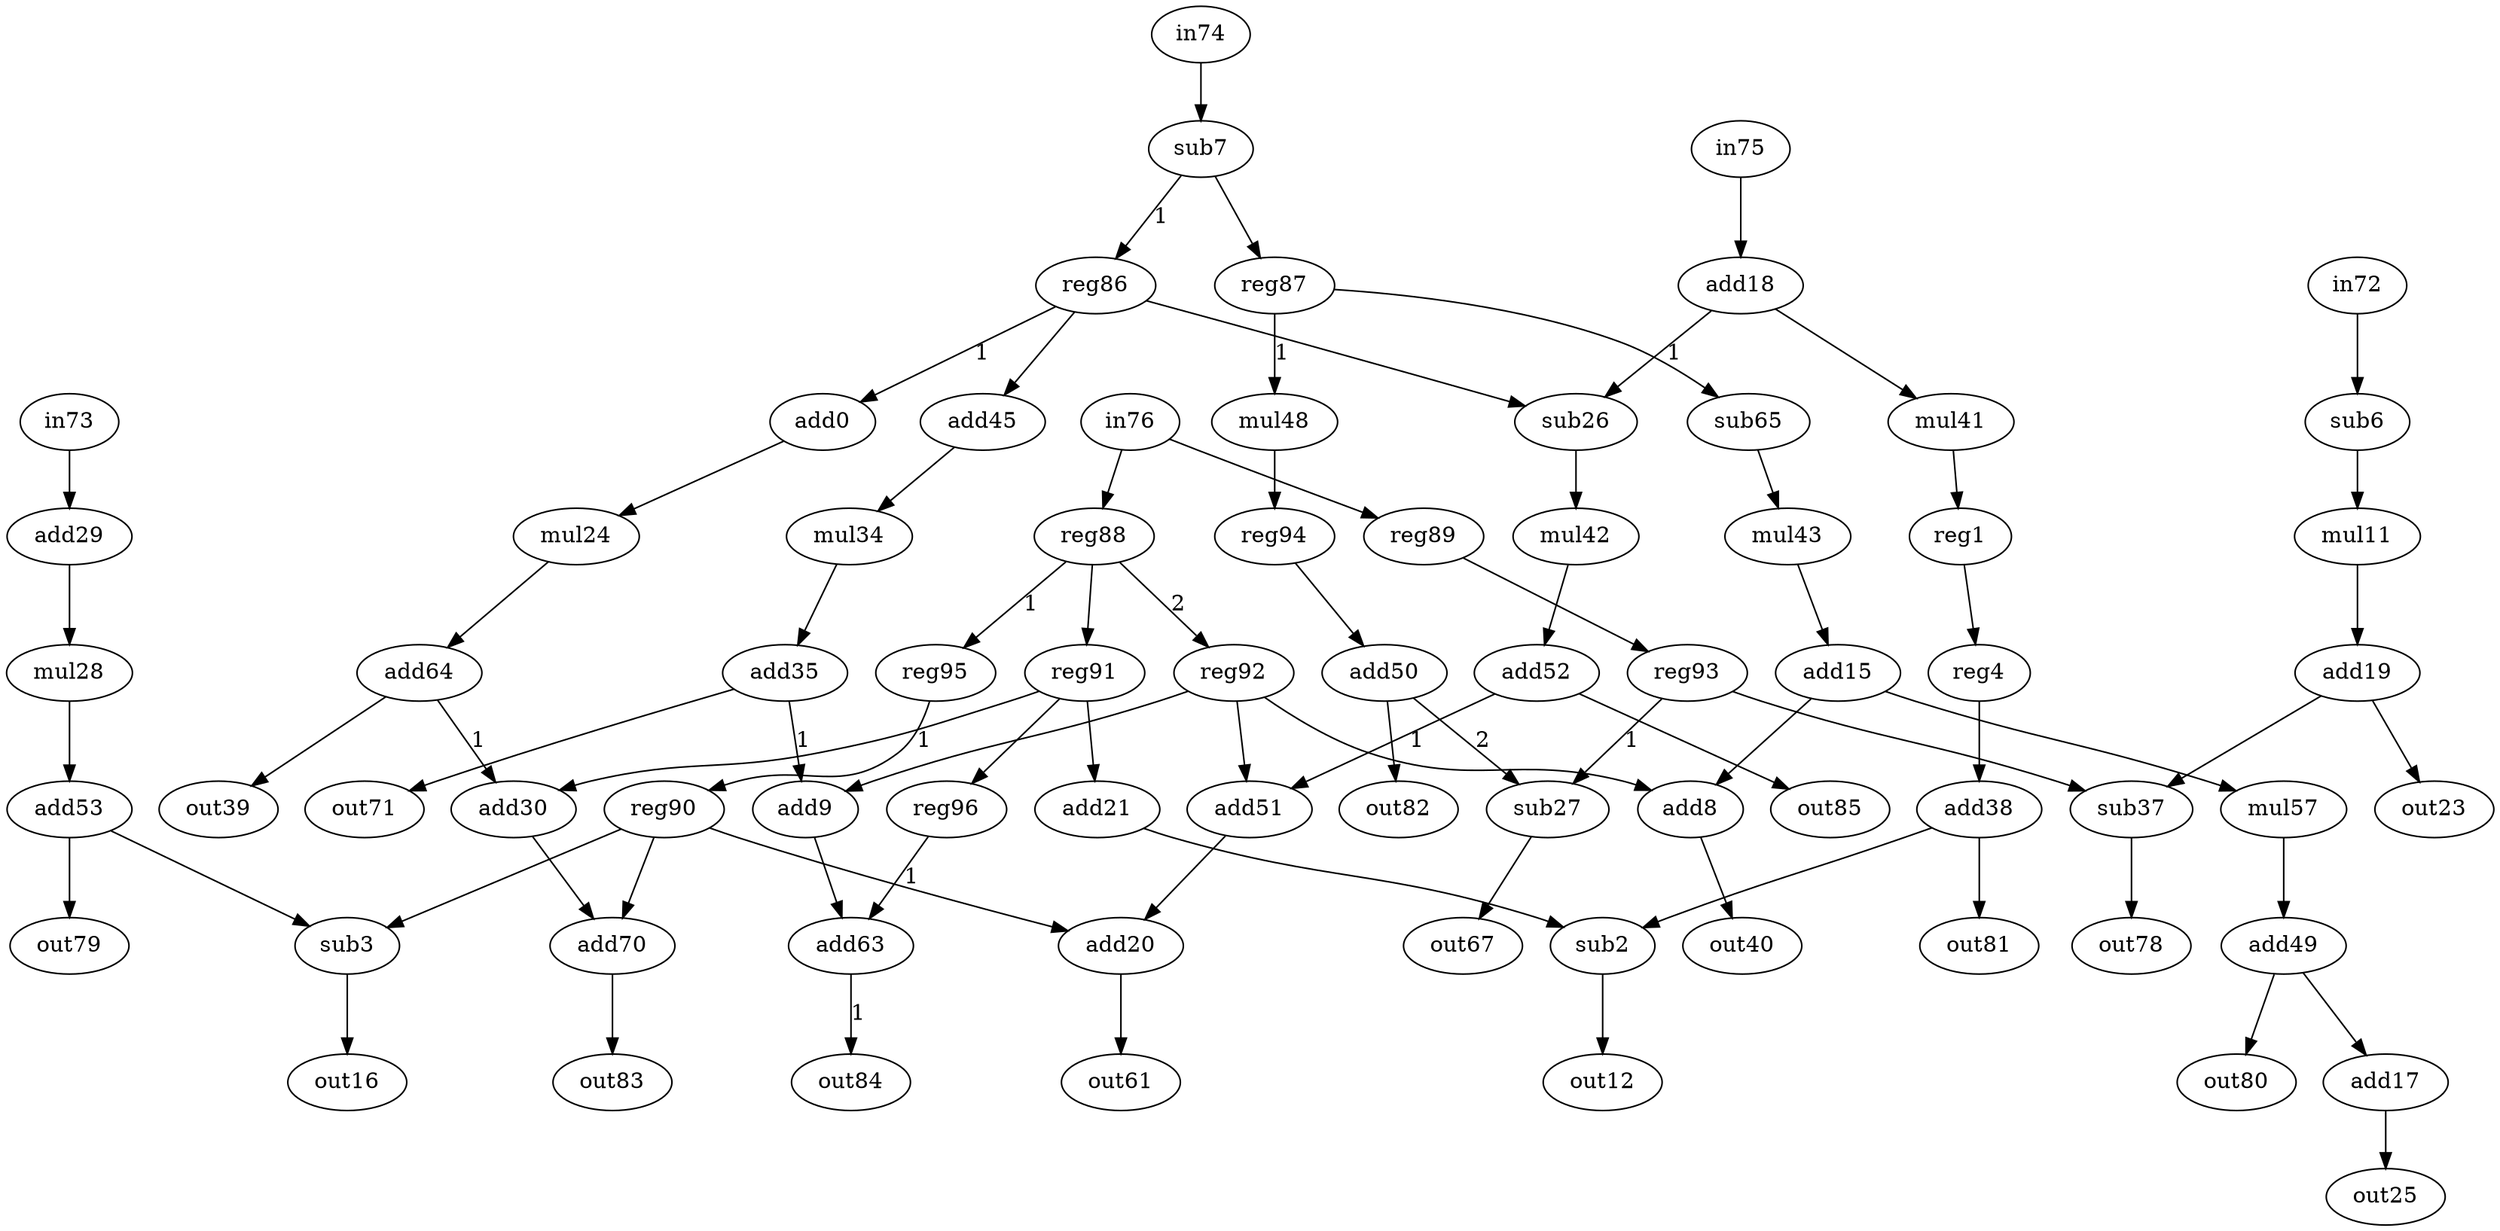 strict digraph "collapse_pyr" {
0 [alap=3, asap=3, label=add0, op=addi, value=2];
1 [alap=3, asap=3, label=reg1, op=reg];
2 [alap=6, asap=6, label=sub2, op=sub];
3 [alap=4, asap=4, label=sub3, op=sub];
4 [alap=4, asap=4, label=reg4, op=reg];
6 [alap=1, asap=1, label=sub6, op=subi, value=2];
7 [alap=1, asap=1, label=sub7, op=subi, value=2];
8 [alap=6, asap=6, label=add8, op=add];
9 [alap=6, asap=6, label=add9, op=add];
11 [alap=2, asap=2, label=mul11, op=muli, value=2];
12 [alap=7, asap=7, label=out12, op=out];
15 [alap=5, asap=5, label=add15, op=addi, value=2];
16 [alap=5, asap=5, label=out16, op=out];
17 [alap=8, asap=8, label=add17, op=addi, value=2];
18 [alap=1, asap=1, label=add18, op=addi, value=2];
19 [alap=3, asap=3, label=add19, op=addi, value=2];
20 [alap=7, asap=7, label=add20, op=add];
21 [alap=5, asap=3, label=add21, op=addi, value=2];
23 [alap=4, asap=4, label=out23, op=out];
24 [alap=4, asap=4, label=mul24, op=muli, value=2];
25 [alap=9, asap=9, label=out25, op=out];
26 [alap=3, asap=3, label=sub26, op=sub];
27 [alap=6, asap=6, label=sub27, op=sub];
28 [alap=2, asap=2, label=mul28, op=muli, value=2];
29 [alap=1, asap=1, label=add29, op=addi, value=2];
30 [alap=6, asap=6, label=add30, op=add];
34 [alap=4, asap=4, label=mul34, op=muli, value=2];
35 [alap=5, asap=5, label=add35, op=addi, value=2];
37 [alap=4, asap=4, label=sub37, op=sub];
38 [alap=5, asap=5, label=add38, op=addi, value=2];
39 [alap=6, asap=6, label=out39, op=out];
40 [alap=7, asap=7, label=out40, op=out];
41 [alap=2, asap=2, label=mul41, op=muli, value=2];
42 [alap=4, asap=4, label=mul42, op=muli, value=2];
43 [alap=4, asap=4, label=mul43, op=muli, value=2];
45 [alap=3, asap=3, label=add45, op=addi, value=2];
48 [alap=3, asap=3, label=mul48, op=muli, value=2];
49 [alap=7, asap=7, label=add49, op=addi, value=2];
50 [alap=5, asap=5, label=add50, op=addi, value=2];
51 [alap=6, asap=6, label=add51, op=add];
52 [alap=5, asap=5, label=add52, op=addi, value=2];
53 [alap=3, asap=3, label=add53, op=addi, value=2];
57 [alap=6, asap=6, label=mul57, op=muli, value=2];
61 [alap=8, asap=8, label=out61, op=out];
63 [alap=7, asap=7, label=add63, op=add];
64 [alap=5, asap=5, label=add64, op=addi, value=2];
65 [alap=3, asap=3, label=sub65, op=subi, value=2];
67 [alap=7, asap=7, label=out67, op=out];
70 [alap=7, asap=7, label=add70, op=add];
71 [alap=6, asap=6, label=out71, op=out];
72 [alap=0, asap=0, label=in72, op=in];
73 [alap=0, asap=0, label=in73, op=in];
74 [alap=0, asap=0, label=in74, op=in];
75 [alap=0, asap=0, label=in75, op=in];
76 [alap=0, asap=0, label=in76, op=in];
78 [alap=5, asap=5, label=out78, op=out];
79 [alap=4, asap=4, label=out79, op=out];
80 [alap=8, asap=8, label=out80, op=out];
81 [alap=6, asap=6, label=out81, op=out];
82 [alap=6, asap=6, label=out82, op=out];
83 [alap=8, asap=8, label=out83, op=out];
84 [alap=8, asap=8, label=out84, op=out];
85 [alap=6, asap=6, label=out85, op=out];
86 [alap=2, asap=2, label=reg86, op=reg];
87 [alap=2, asap=2, label=reg87, op=reg];
88 [alap=1, asap=1, label=reg88, op=reg];
89 [alap=2, asap=1, label=reg89, op=reg];
90 [alap=3, asap=3, label=reg90, op=reg];
91 [alap=4, asap=2, label=reg91, op=reg];
92 [alap=5, asap=2, label=reg92, op=reg];
93 [alap=3, asap=2, label=reg93, op=reg];
94 [alap=4, asap=4, label=reg94, op=reg];
95 [alap=2, asap=2, label=reg95, op=reg];
96 [alap=6, asap=3, label=reg96, op=reg];
0 -> 24  [port=0, w=0];
1 -> 4  [port=0, w=0];
2 -> 12  [port=0, w=0];
3 -> 16  [port=0, w=0];
4 -> 38  [port=0, w=0];
6 -> 11  [port=0, w=0];
7 -> 86  [label=1, port=0, w=1];
7 -> 87  [port=0, w=0];
8 -> 40  [port=0, w=0];
9 -> 63  [port=0, w=0];
11 -> 19  [port=0, w=0];
15 -> 8  [port=0, w=0];
15 -> 57  [port=0, w=0];
17 -> 25  [port=0, w=0];
18 -> 26  [label=1, port=0, w=1];
18 -> 41  [port=0, w=0];
19 -> 23  [port=0, w=0];
19 -> 37  [port=0, w=0];
20 -> 61  [port=0, w=0];
21 -> 2  [port=0, w=0];
24 -> 64  [port=0, w=0];
26 -> 42  [port=0, w=0];
27 -> 67  [port=0, w=0];
28 -> 53  [port=0, w=0];
29 -> 28  [port=0, w=0];
30 -> 70  [port=0, w=0];
34 -> 35  [port=0, w=0];
35 -> 9  [label=1, port=0, w=1];
35 -> 71  [port=0, w=0];
37 -> 78  [port=0, w=0];
38 -> 2  [port=1, w=0];
38 -> 81  [port=0, w=0];
41 -> 1  [port=0, w=0];
42 -> 52  [port=0, w=0];
43 -> 15  [port=0, w=0];
45 -> 34  [port=0, w=0];
48 -> 94  [port=0, w=0];
49 -> 80  [port=0, w=0];
49 -> 17  [port=0, w=0];
50 -> 27  [label=2, port=0, w=2];
50 -> 82  [port=0, w=0];
51 -> 20  [port=0, w=0];
52 -> 51  [label=1, port=0, w=1];
52 -> 85  [port=0, w=0];
53 -> 3  [port=0, w=0];
53 -> 79  [port=0, w=0];
57 -> 49  [port=0, w=0];
63 -> 84  [label=1, port=0, w=1];
64 -> 30  [label=1, port=0, w=1];
64 -> 39  [port=0, w=0];
65 -> 43  [port=0, w=0];
70 -> 83  [port=0, w=0];
72 -> 6  [port=0, w=0];
73 -> 29  [port=0, w=0];
74 -> 7  [port=0, w=0];
75 -> 18  [port=0, w=0];
76 -> 88  [port=0, w=0];
76 -> 89  [port=0, w=0];
86 -> 0  [label=1, port=0, w=1];
86 -> 26  [port=1, w=0];
86 -> 45  [port=0, w=0];
87 -> 48  [label=1, port=0, w=1];
87 -> 65  [port=0, w=0];
88 -> 91  [port=0, w=0];
88 -> 92  [label=2, port=0, w=2];
88 -> 95  [label=1, port=0, w=1];
89 -> 93  [port=0, w=0];
90 -> 3  [port=1, w=0];
90 -> 20  [label=1, port=1, w=1];
90 -> 70  [port=1, w=0];
91 -> 21  [port=0, w=0];
91 -> 30  [label=1, port=1, w=1];
91 -> 96  [port=0, w=0];
92 -> 8  [port=1, w=0];
92 -> 9  [port=1, w=0];
92 -> 51  [port=1, w=0];
93 -> 27  [label=1, port=1, w=1];
93 -> 37  [port=1, w=0];
94 -> 50  [port=0, w=0];
95 -> 90  [port=0, w=0];
96 -> 63  [port=1, w=0];
}
